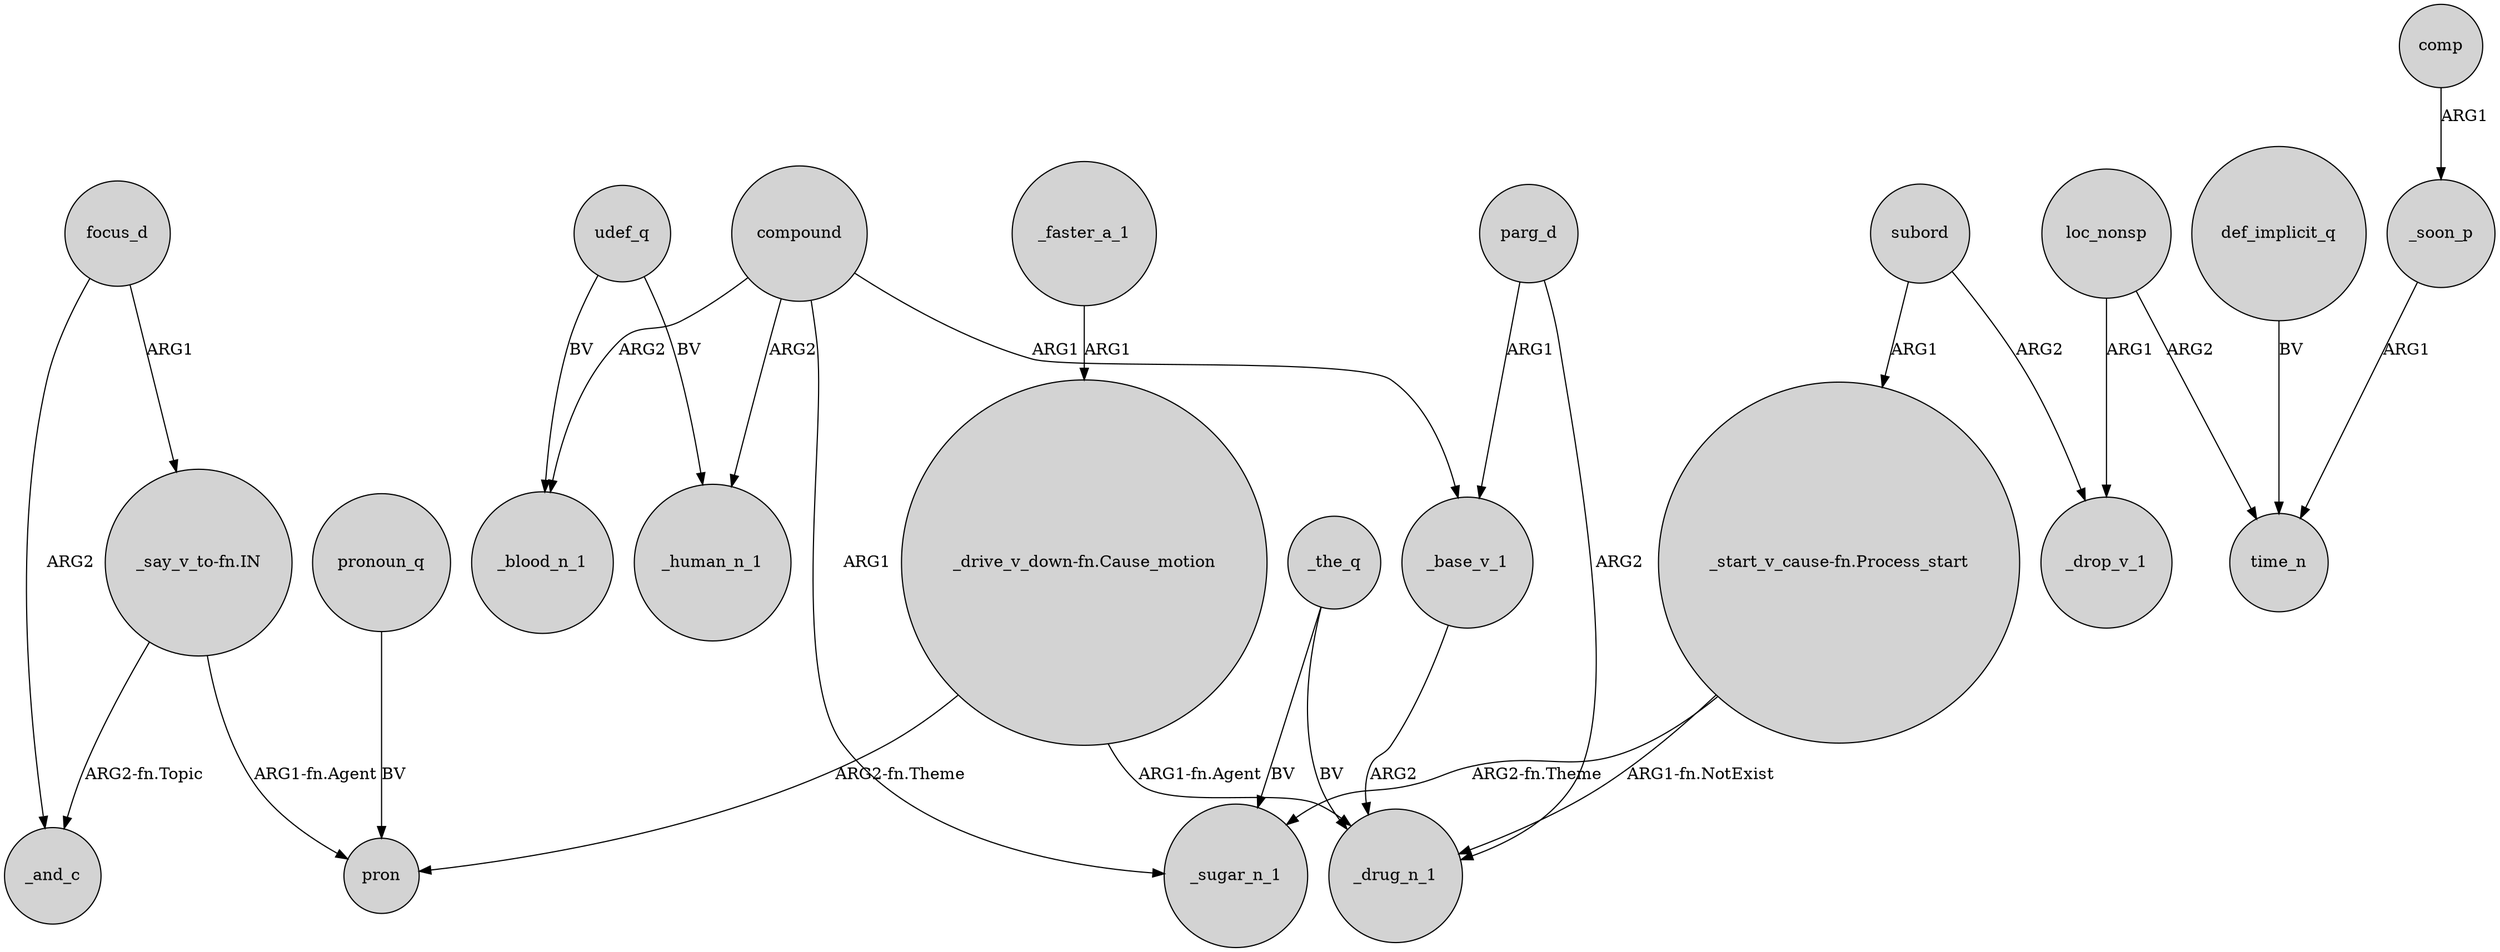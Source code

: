 digraph {
	node [shape=circle style=filled]
	"_drive_v_down-fn.Cause_motion" -> pron [label="ARG2-fn.Theme"]
	def_implicit_q -> time_n [label=BV]
	subord -> "_start_v_cause-fn.Process_start" [label=ARG1]
	parg_d -> _drug_n_1 [label=ARG2]
	udef_q -> _human_n_1 [label=BV]
	focus_d -> _and_c [label=ARG2]
	loc_nonsp -> time_n [label=ARG2]
	loc_nonsp -> _drop_v_1 [label=ARG1]
	udef_q -> _blood_n_1 [label=BV]
	focus_d -> "_say_v_to-fn.IN" [label=ARG1]
	_the_q -> _drug_n_1 [label=BV]
	pronoun_q -> pron [label=BV]
	compound -> _base_v_1 [label=ARG1]
	_base_v_1 -> _drug_n_1 [label=ARG2]
	_the_q -> _sugar_n_1 [label=BV]
	compound -> _sugar_n_1 [label=ARG1]
	subord -> _drop_v_1 [label=ARG2]
	"_drive_v_down-fn.Cause_motion" -> _drug_n_1 [label="ARG1-fn.Agent"]
	comp -> _soon_p [label=ARG1]
	"_say_v_to-fn.IN" -> _and_c [label="ARG2-fn.Topic"]
	"_say_v_to-fn.IN" -> pron [label="ARG1-fn.Agent"]
	parg_d -> _base_v_1 [label=ARG1]
	_soon_p -> time_n [label=ARG1]
	_faster_a_1 -> "_drive_v_down-fn.Cause_motion" [label=ARG1]
	compound -> _human_n_1 [label=ARG2]
	"_start_v_cause-fn.Process_start" -> _drug_n_1 [label="ARG1-fn.NotExist"]
	compound -> _blood_n_1 [label=ARG2]
	"_start_v_cause-fn.Process_start" -> _sugar_n_1 [label="ARG2-fn.Theme"]
}
